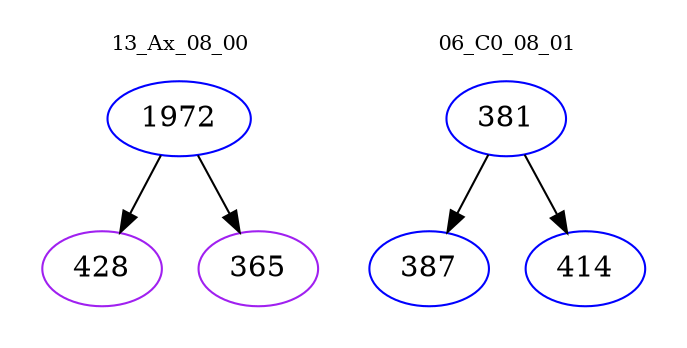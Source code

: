 digraph{
subgraph cluster_0 {
color = white
label = "13_Ax_08_00";
fontsize=10;
T0_1972 [label="1972", color="blue"]
T0_1972 -> T0_428 [color="black"]
T0_428 [label="428", color="purple"]
T0_1972 -> T0_365 [color="black"]
T0_365 [label="365", color="purple"]
}
subgraph cluster_1 {
color = white
label = "06_C0_08_01";
fontsize=10;
T1_381 [label="381", color="blue"]
T1_381 -> T1_387 [color="black"]
T1_387 [label="387", color="blue"]
T1_381 -> T1_414 [color="black"]
T1_414 [label="414", color="blue"]
}
}
